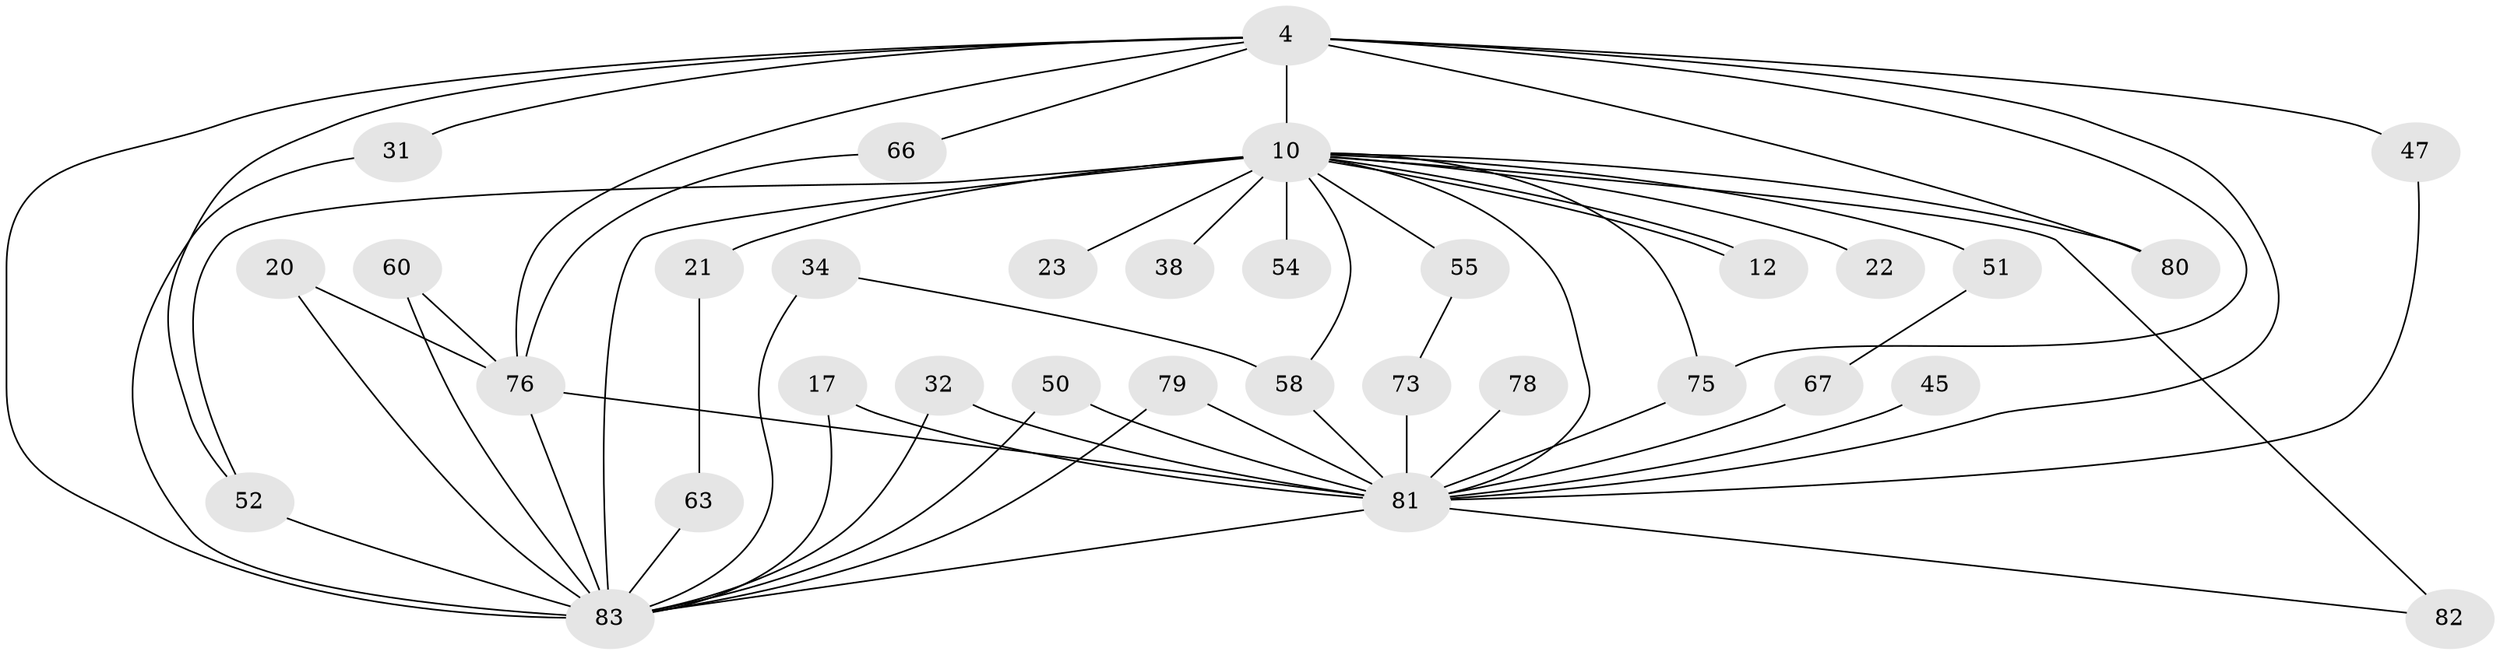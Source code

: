 // original degree distribution, {18: 0.04819277108433735, 26: 0.012048192771084338, 14: 0.012048192771084338, 16: 0.024096385542168676, 17: 0.012048192771084338, 25: 0.012048192771084338, 4: 0.14457831325301204, 2: 0.5060240963855421, 3: 0.1927710843373494, 6: 0.012048192771084338, 5: 0.024096385542168676}
// Generated by graph-tools (version 1.1) at 2025/46/03/04/25 21:46:43]
// undirected, 33 vertices, 58 edges
graph export_dot {
graph [start="1"]
  node [color=gray90,style=filled];
  4 [super="+3"];
  10 [super="+7+8"];
  12;
  17;
  20;
  21 [super="+15"];
  22;
  23;
  31 [super="+14"];
  32;
  34;
  38;
  45;
  47;
  50;
  51;
  52 [super="+35"];
  54;
  55;
  58 [super="+41"];
  60 [super="+49"];
  63;
  66;
  67;
  73 [super="+48"];
  75 [super="+57+70+65"];
  76 [super="+56+72+19+74"];
  78;
  79;
  80 [super="+69"];
  81 [super="+9+28+62+33"];
  82 [super="+68"];
  83 [super="+43+46+59+71+77"];
  4 -- 10 [weight=8];
  4 -- 47;
  4 -- 66;
  4 -- 31 [weight=3];
  4 -- 80;
  4 -- 81 [weight=4];
  4 -- 52;
  4 -- 76 [weight=2];
  4 -- 75 [weight=2];
  4 -- 83 [weight=5];
  10 -- 12;
  10 -- 12;
  10 -- 23 [weight=2];
  10 -- 38 [weight=2];
  10 -- 55;
  10 -- 21 [weight=2];
  10 -- 22 [weight=2];
  10 -- 54;
  10 -- 80 [weight=2];
  10 -- 81 [weight=12];
  10 -- 82 [weight=2];
  10 -- 83 [weight=14];
  10 -- 51 [weight=2];
  10 -- 58;
  10 -- 52;
  10 -- 75;
  17 -- 81;
  17 -- 83;
  20 -- 76;
  20 -- 83;
  21 -- 63;
  31 -- 83;
  32 -- 81;
  32 -- 83;
  34 -- 58;
  34 -- 83 [weight=3];
  45 -- 81 [weight=2];
  47 -- 81;
  50 -- 81;
  50 -- 83;
  51 -- 67;
  52 -- 83 [weight=2];
  55 -- 73;
  58 -- 81;
  60 -- 76 [weight=2];
  60 -- 83 [weight=2];
  63 -- 83;
  66 -- 76;
  67 -- 81;
  73 -- 81 [weight=3];
  75 -- 81 [weight=3];
  76 -- 81 [weight=8];
  76 -- 83 [weight=2];
  78 -- 81;
  79 -- 81;
  79 -- 83;
  81 -- 82;
  81 -- 83 [weight=10];
}
